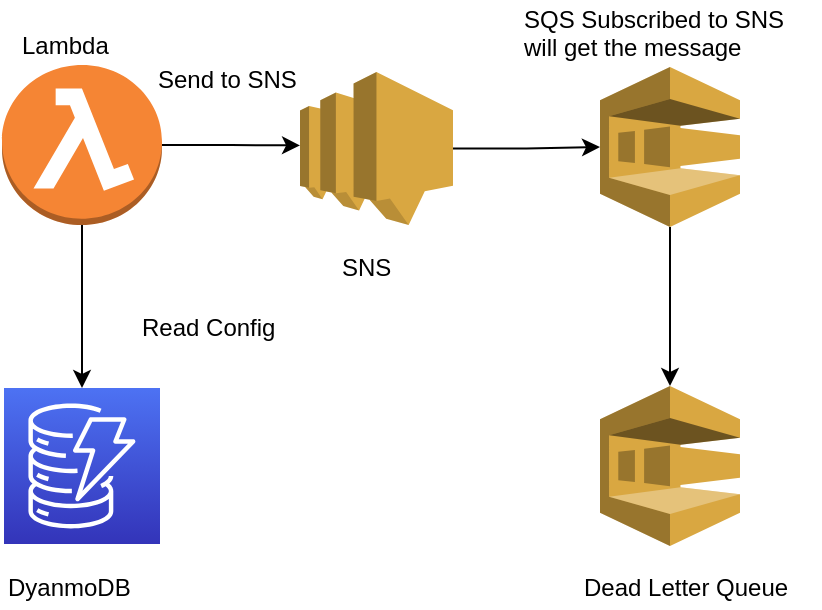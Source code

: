 <mxfile version="12.2.2" type="device" pages="1"><diagram id="8tpQtv6aHk6L-gw8LBgB" name="Page-1"><mxGraphModel dx="790" dy="1061" grid="1" gridSize="10" guides="1" tooltips="1" connect="1" arrows="1" fold="1" page="1" pageScale="1" pageWidth="850" pageHeight="1100" math="0" shadow="0"><root><mxCell id="0"/><mxCell id="1" parent="0"/><mxCell id="qL6G2DbTOFWaFkh6B5id-7" style="edgeStyle=orthogonalEdgeStyle;rounded=0;orthogonalLoop=1;jettySize=auto;html=1;entryX=0;entryY=0.48;entryDx=0;entryDy=0;entryPerimeter=0;" edge="1" parent="1" source="qL6G2DbTOFWaFkh6B5id-1" target="qL6G2DbTOFWaFkh6B5id-2"><mxGeometry relative="1" as="geometry"/></mxCell><mxCell id="qL6G2DbTOFWaFkh6B5id-9" style="edgeStyle=orthogonalEdgeStyle;rounded=0;orthogonalLoop=1;jettySize=auto;html=1;" edge="1" parent="1" source="qL6G2DbTOFWaFkh6B5id-1" target="qL6G2DbTOFWaFkh6B5id-4"><mxGeometry relative="1" as="geometry"/></mxCell><mxCell id="qL6G2DbTOFWaFkh6B5id-1" value="" style="outlineConnect=0;dashed=0;verticalLabelPosition=bottom;verticalAlign=top;align=center;html=1;shape=mxgraph.aws3.lambda_function;fillColor=#F58534;gradientColor=none;" vertex="1" parent="1"><mxGeometry x="191" y="198.5" width="80" height="80" as="geometry"/></mxCell><mxCell id="qL6G2DbTOFWaFkh6B5id-8" style="edgeStyle=orthogonalEdgeStyle;rounded=0;orthogonalLoop=1;jettySize=auto;html=1;entryX=0;entryY=0.5;entryDx=0;entryDy=0;entryPerimeter=0;" edge="1" parent="1" source="qL6G2DbTOFWaFkh6B5id-2" target="qL6G2DbTOFWaFkh6B5id-3"><mxGeometry relative="1" as="geometry"/></mxCell><mxCell id="qL6G2DbTOFWaFkh6B5id-2" value="" style="outlineConnect=0;dashed=0;verticalLabelPosition=bottom;verticalAlign=top;align=center;html=1;shape=mxgraph.aws3.sns;fillColor=#D9A741;gradientColor=none;" vertex="1" parent="1"><mxGeometry x="340" y="202" width="76.5" height="76.5" as="geometry"/></mxCell><mxCell id="qL6G2DbTOFWaFkh6B5id-14" style="edgeStyle=orthogonalEdgeStyle;rounded=0;orthogonalLoop=1;jettySize=auto;html=1;entryX=0.5;entryY=0;entryDx=0;entryDy=0;entryPerimeter=0;" edge="1" parent="1" source="qL6G2DbTOFWaFkh6B5id-3" target="qL6G2DbTOFWaFkh6B5id-13"><mxGeometry relative="1" as="geometry"><mxPoint x="525" y="350" as="targetPoint"/></mxGeometry></mxCell><mxCell id="qL6G2DbTOFWaFkh6B5id-3" value="" style="outlineConnect=0;dashed=0;verticalLabelPosition=bottom;verticalAlign=top;align=center;html=1;shape=mxgraph.aws3.sqs;fillColor=#D9A741;gradientColor=none;" vertex="1" parent="1"><mxGeometry x="490" y="199.5" width="70" height="80" as="geometry"/></mxCell><mxCell id="qL6G2DbTOFWaFkh6B5id-4" value="" style="outlineConnect=0;fontColor=#232F3E;gradientColor=#4D72F3;gradientDirection=north;fillColor=#3334B9;strokeColor=#ffffff;dashed=0;verticalLabelPosition=bottom;verticalAlign=top;align=center;html=1;fontSize=12;fontStyle=0;aspect=fixed;shape=mxgraph.aws4.resourceIcon;resIcon=mxgraph.aws4.dynamodb;" vertex="1" parent="1"><mxGeometry x="192" y="360" width="78" height="78" as="geometry"/></mxCell><mxCell id="qL6G2DbTOFWaFkh6B5id-10" value="Read Config&lt;br&gt;" style="text;html=1;resizable=0;points=[];autosize=1;align=left;verticalAlign=top;spacingTop=-4;" vertex="1" parent="1"><mxGeometry x="259" y="320" width="80" height="20" as="geometry"/></mxCell><mxCell id="qL6G2DbTOFWaFkh6B5id-11" value="Send to SNS" style="text;html=1;resizable=0;points=[];autosize=1;align=left;verticalAlign=top;spacingTop=-4;" vertex="1" parent="1"><mxGeometry x="267" y="196" width="80" height="20" as="geometry"/></mxCell><mxCell id="qL6G2DbTOFWaFkh6B5id-12" value="SQS Subscribed to SNS&amp;nbsp;&lt;br&gt;will get the message" style="text;html=1;resizable=0;points=[];autosize=1;align=left;verticalAlign=top;spacingTop=-4;" vertex="1" parent="1"><mxGeometry x="450" y="166" width="150" height="30" as="geometry"/></mxCell><mxCell id="qL6G2DbTOFWaFkh6B5id-13" value="" style="outlineConnect=0;dashed=0;verticalLabelPosition=bottom;verticalAlign=top;align=center;html=1;shape=mxgraph.aws3.sqs;fillColor=#D9A741;gradientColor=none;" vertex="1" parent="1"><mxGeometry x="490" y="359" width="70" height="80" as="geometry"/></mxCell><mxCell id="qL6G2DbTOFWaFkh6B5id-16" value="Dead Letter Queue" style="text;html=1;resizable=0;points=[];autosize=1;align=left;verticalAlign=top;spacingTop=-4;" vertex="1" parent="1"><mxGeometry x="480" y="450" width="120" height="20" as="geometry"/></mxCell><mxCell id="qL6G2DbTOFWaFkh6B5id-17" value="DyanmoDB" style="text;html=1;resizable=0;points=[];autosize=1;align=left;verticalAlign=top;spacingTop=-4;" vertex="1" parent="1"><mxGeometry x="192" y="450" width="80" height="20" as="geometry"/></mxCell><mxCell id="qL6G2DbTOFWaFkh6B5id-18" value="Lambda" style="text;html=1;resizable=0;points=[];autosize=1;align=left;verticalAlign=top;spacingTop=-4;" vertex="1" parent="1"><mxGeometry x="199" y="178.5" width="60" height="20" as="geometry"/></mxCell><mxCell id="qL6G2DbTOFWaFkh6B5id-20" value="SNS" style="text;html=1;resizable=0;points=[];autosize=1;align=left;verticalAlign=top;spacingTop=-4;" vertex="1" parent="1"><mxGeometry x="358.5" y="290" width="40" height="20" as="geometry"/></mxCell></root></mxGraphModel></diagram></mxfile>
